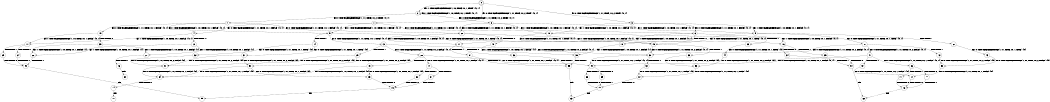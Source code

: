 digraph BCG {
size = "7, 10.5";
center = TRUE;
node [shape = circle];
0 [peripheries = 2];
0 -> 1 [label = "EX !0 !ATOMIC_EXCH_BRANCH (1, +1, TRUE, +0, 2, TRUE) !{0, 1}"];
0 -> 2 [label = "EX !1 !ATOMIC_EXCH_BRANCH (1, +0, TRUE, +0, 1, TRUE) !{0, 1}"];
0 -> 3 [label = "EX !0 !ATOMIC_EXCH_BRANCH (1, +1, TRUE, +0, 2, TRUE) !{0, 1}"];
1 -> 4 [label = "EX !0 !ATOMIC_EXCH_BRANCH (1, +1, TRUE, +0, 1, FALSE) !{0, 1}"];
1 -> 5 [label = "EX !1 !ATOMIC_EXCH_BRANCH (1, +0, TRUE, +0, 1, FALSE) !{0, 1}"];
1 -> 6 [label = "EX !0 !ATOMIC_EXCH_BRANCH (1, +1, TRUE, +0, 1, FALSE) !{0, 1}"];
2 -> 2 [label = "EX !1 !ATOMIC_EXCH_BRANCH (1, +0, TRUE, +0, 1, TRUE) !{0, 1}"];
2 -> 7 [label = "EX !0 !ATOMIC_EXCH_BRANCH (1, +1, TRUE, +0, 2, TRUE) !{0, 1}"];
2 -> 8 [label = "EX !0 !ATOMIC_EXCH_BRANCH (1, +1, TRUE, +0, 2, TRUE) !{0, 1}"];
3 -> 9 [label = "EX !1 !ATOMIC_EXCH_BRANCH (1, +0, TRUE, +0, 1, FALSE) !{0, 1}"];
3 -> 6 [label = "EX !0 !ATOMIC_EXCH_BRANCH (1, +1, TRUE, +0, 1, FALSE) !{0, 1}"];
3 -> 10 [label = "EX !1 !ATOMIC_EXCH_BRANCH (1, +0, TRUE, +0, 1, FALSE) !{0, 1}"];
4 -> 11 [label = "EX !1 !ATOMIC_EXCH_BRANCH (1, +0, TRUE, +0, 1, FALSE) !{0, 1}"];
4 -> 12 [label = "TERMINATE !0"];
5 -> 13 [label = "EX !0 !ATOMIC_EXCH_BRANCH (1, +1, TRUE, +0, 1, TRUE) !{0, 1}"];
5 -> 14 [label = "TERMINATE !1"];
5 -> 15 [label = "EX !0 !ATOMIC_EXCH_BRANCH (1, +1, TRUE, +0, 1, TRUE) !{0, 1}"];
6 -> 16 [label = "EX !1 !ATOMIC_EXCH_BRANCH (1, +0, TRUE, +0, 1, FALSE) !{0, 1}"];
6 -> 17 [label = "EX !1 !ATOMIC_EXCH_BRANCH (1, +0, TRUE, +0, 1, FALSE) !{0, 1}"];
6 -> 18 [label = "TERMINATE !0"];
7 -> 19 [label = "EX !0 !ATOMIC_EXCH_BRANCH (1, +1, TRUE, +0, 1, FALSE) !{0, 1}"];
7 -> 5 [label = "EX !1 !ATOMIC_EXCH_BRANCH (1, +0, TRUE, +0, 1, FALSE) !{0, 1}"];
7 -> 20 [label = "EX !0 !ATOMIC_EXCH_BRANCH (1, +1, TRUE, +0, 1, FALSE) !{0, 1}"];
8 -> 9 [label = "EX !1 !ATOMIC_EXCH_BRANCH (1, +0, TRUE, +0, 1, FALSE) !{0, 1}"];
8 -> 20 [label = "EX !0 !ATOMIC_EXCH_BRANCH (1, +1, TRUE, +0, 1, FALSE) !{0, 1}"];
8 -> 10 [label = "EX !1 !ATOMIC_EXCH_BRANCH (1, +0, TRUE, +0, 1, FALSE) !{0, 1}"];
9 -> 21 [label = "EX !0 !ATOMIC_EXCH_BRANCH (1, +1, TRUE, +0, 1, TRUE) !{0, 1}"];
9 -> 22 [label = "TERMINATE !1"];
9 -> 15 [label = "EX !0 !ATOMIC_EXCH_BRANCH (1, +1, TRUE, +0, 1, TRUE) !{0, 1}"];
10 -> 15 [label = "EX !0 !ATOMIC_EXCH_BRANCH (1, +1, TRUE, +0, 1, TRUE) !{0, 1}"];
10 -> 23 [label = "TERMINATE !1"];
11 -> 24 [label = "TERMINATE !0"];
11 -> 25 [label = "TERMINATE !1"];
12 -> 26 [label = "EX !1 !ATOMIC_EXCH_BRANCH (1, +0, TRUE, +0, 1, FALSE) !{1}"];
12 -> 27 [label = "EX !1 !ATOMIC_EXCH_BRANCH (1, +0, TRUE, +0, 1, FALSE) !{1}"];
13 -> 28 [label = "EX !0 !ATOMIC_EXCH_BRANCH (1, +1, TRUE, +0, 2, FALSE) !{0, 1}"];
13 -> 29 [label = "TERMINATE !1"];
13 -> 30 [label = "EX !0 !ATOMIC_EXCH_BRANCH (1, +1, TRUE, +0, 2, FALSE) !{0, 1}"];
14 -> 31 [label = "EX !0 !ATOMIC_EXCH_BRANCH (1, +1, TRUE, +0, 1, TRUE) !{0}"];
14 -> 32 [label = "EX !0 !ATOMIC_EXCH_BRANCH (1, +1, TRUE, +0, 1, TRUE) !{0}"];
15 -> 30 [label = "EX !0 !ATOMIC_EXCH_BRANCH (1, +1, TRUE, +0, 2, FALSE) !{0, 1}"];
15 -> 33 [label = "TERMINATE !1"];
16 -> 34 [label = "TERMINATE !0"];
16 -> 35 [label = "TERMINATE !1"];
17 -> 36 [label = "TERMINATE !0"];
17 -> 37 [label = "TERMINATE !1"];
18 -> 38 [label = "EX !1 !ATOMIC_EXCH_BRANCH (1, +0, TRUE, +0, 1, FALSE) !{1}"];
19 -> 11 [label = "EX !1 !ATOMIC_EXCH_BRANCH (1, +0, TRUE, +0, 1, FALSE) !{0, 1}"];
19 -> 39 [label = "TERMINATE !0"];
20 -> 16 [label = "EX !1 !ATOMIC_EXCH_BRANCH (1, +0, TRUE, +0, 1, FALSE) !{0, 1}"];
20 -> 17 [label = "EX !1 !ATOMIC_EXCH_BRANCH (1, +0, TRUE, +0, 1, FALSE) !{0, 1}"];
20 -> 40 [label = "TERMINATE !0"];
21 -> 41 [label = "EX !0 !ATOMIC_EXCH_BRANCH (1, +1, TRUE, +0, 2, FALSE) !{0, 1}"];
21 -> 42 [label = "TERMINATE !1"];
21 -> 30 [label = "EX !0 !ATOMIC_EXCH_BRANCH (1, +1, TRUE, +0, 2, FALSE) !{0, 1}"];
22 -> 43 [label = "EX !0 !ATOMIC_EXCH_BRANCH (1, +1, TRUE, +0, 1, TRUE) !{0}"];
23 -> 44 [label = "EX !0 !ATOMIC_EXCH_BRANCH (1, +1, TRUE, +0, 1, TRUE) !{0}"];
24 -> 45 [label = "TERMINATE !1"];
25 -> 45 [label = "TERMINATE !0"];
26 -> 45 [label = "TERMINATE !1"];
27 -> 46 [label = "TERMINATE !1"];
28 -> 47 [label = "EX !0 !ATOMIC_EXCH_BRANCH (1, +1, TRUE, +0, 1, FALSE) !{0, 1}"];
28 -> 48 [label = "TERMINATE !1"];
28 -> 49 [label = "EX !0 !ATOMIC_EXCH_BRANCH (1, +1, TRUE, +0, 1, FALSE) !{0, 1}"];
29 -> 50 [label = "EX !0 !ATOMIC_EXCH_BRANCH (1, +1, TRUE, +0, 2, FALSE) !{0}"];
29 -> 51 [label = "EX !0 !ATOMIC_EXCH_BRANCH (1, +1, TRUE, +0, 2, FALSE) !{0}"];
30 -> 49 [label = "EX !0 !ATOMIC_EXCH_BRANCH (1, +1, TRUE, +0, 1, FALSE) !{0, 1}"];
30 -> 52 [label = "TERMINATE !1"];
31 -> 50 [label = "EX !0 !ATOMIC_EXCH_BRANCH (1, +1, TRUE, +0, 2, FALSE) !{0}"];
31 -> 51 [label = "EX !0 !ATOMIC_EXCH_BRANCH (1, +1, TRUE, +0, 2, FALSE) !{0}"];
32 -> 51 [label = "EX !0 !ATOMIC_EXCH_BRANCH (1, +1, TRUE, +0, 2, FALSE) !{0}"];
33 -> 53 [label = "EX !0 !ATOMIC_EXCH_BRANCH (1, +1, TRUE, +0, 2, FALSE) !{0}"];
34 -> 54 [label = "TERMINATE !1"];
35 -> 54 [label = "TERMINATE !0"];
36 -> 55 [label = "TERMINATE !1"];
37 -> 55 [label = "TERMINATE !0"];
38 -> 55 [label = "TERMINATE !1"];
39 -> 26 [label = "EX !1 !ATOMIC_EXCH_BRANCH (1, +0, TRUE, +0, 1, FALSE) !{1}"];
39 -> 27 [label = "EX !1 !ATOMIC_EXCH_BRANCH (1, +0, TRUE, +0, 1, FALSE) !{1}"];
40 -> 38 [label = "EX !1 !ATOMIC_EXCH_BRANCH (1, +0, TRUE, +0, 1, FALSE) !{1}"];
41 -> 56 [label = "EX !0 !ATOMIC_EXCH_BRANCH (1, +1, TRUE, +0, 1, FALSE) !{0, 1}"];
41 -> 57 [label = "TERMINATE !1"];
41 -> 49 [label = "EX !0 !ATOMIC_EXCH_BRANCH (1, +1, TRUE, +0, 1, FALSE) !{0, 1}"];
42 -> 58 [label = "EX !0 !ATOMIC_EXCH_BRANCH (1, +1, TRUE, +0, 2, FALSE) !{0}"];
43 -> 58 [label = "EX !0 !ATOMIC_EXCH_BRANCH (1, +1, TRUE, +0, 2, FALSE) !{0}"];
44 -> 53 [label = "EX !0 !ATOMIC_EXCH_BRANCH (1, +1, TRUE, +0, 2, FALSE) !{0}"];
45 -> 59 [label = "exit"];
46 -> 60 [label = "exit"];
47 -> 61 [label = "TERMINATE !0"];
47 -> 62 [label = "TERMINATE !1"];
48 -> 63 [label = "EX !0 !ATOMIC_EXCH_BRANCH (1, +1, TRUE, +0, 1, FALSE) !{0}"];
48 -> 64 [label = "EX !0 !ATOMIC_EXCH_BRANCH (1, +1, TRUE, +0, 1, FALSE) !{0}"];
49 -> 65 [label = "TERMINATE !0"];
49 -> 66 [label = "TERMINATE !1"];
50 -> 63 [label = "EX !0 !ATOMIC_EXCH_BRANCH (1, +1, TRUE, +0, 1, FALSE) !{0}"];
50 -> 64 [label = "EX !0 !ATOMIC_EXCH_BRANCH (1, +1, TRUE, +0, 1, FALSE) !{0}"];
51 -> 64 [label = "EX !0 !ATOMIC_EXCH_BRANCH (1, +1, TRUE, +0, 1, FALSE) !{0}"];
52 -> 67 [label = "EX !0 !ATOMIC_EXCH_BRANCH (1, +1, TRUE, +0, 1, FALSE) !{0}"];
53 -> 67 [label = "EX !0 !ATOMIC_EXCH_BRANCH (1, +1, TRUE, +0, 1, FALSE) !{0}"];
54 -> 68 [label = "exit"];
55 -> 69 [label = "exit"];
56 -> 70 [label = "TERMINATE !0"];
56 -> 71 [label = "TERMINATE !1"];
57 -> 72 [label = "EX !0 !ATOMIC_EXCH_BRANCH (1, +1, TRUE, +0, 1, FALSE) !{0}"];
58 -> 72 [label = "EX !0 !ATOMIC_EXCH_BRANCH (1, +1, TRUE, +0, 1, FALSE) !{0}"];
61 -> 73 [label = "TERMINATE !1"];
62 -> 73 [label = "TERMINATE !0"];
63 -> 73 [label = "TERMINATE !0"];
64 -> 74 [label = "TERMINATE !0"];
65 -> 75 [label = "TERMINATE !1"];
66 -> 75 [label = "TERMINATE !0"];
67 -> 75 [label = "TERMINATE !0"];
70 -> 76 [label = "TERMINATE !1"];
71 -> 76 [label = "TERMINATE !0"];
72 -> 76 [label = "TERMINATE !0"];
73 -> 59 [label = "exit"];
74 -> 77 [label = "exit"];
75 -> 69 [label = "exit"];
76 -> 68 [label = "exit"];
}
